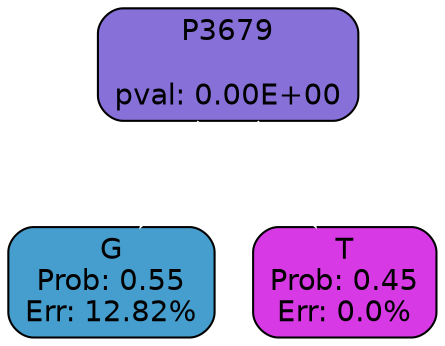digraph Tree {
node [shape=box, style="filled, rounded", color="black", fontname=helvetica] ;
graph [splines=straight, bgcolor=transparent, dpi=600] ;
edge [fontname=helvetica,color=white] ;
1 [label="P3679

pval: 0.00E+00", fillcolor="#8770d8",fontcolor="black"] ;
2 [label="G
Prob: 0.55
Err: 12.82%", fillcolor="#469ece",fontcolor="black"] ;
3 [label="T
Prob: 0.45
Err: 0.0%", fillcolor="#d739e5",fontcolor="black"] ;
1 -> 2 [label="ACG",fontcolor=white] ;
1 -> 3 [label="T",fontcolor=white] ;
}